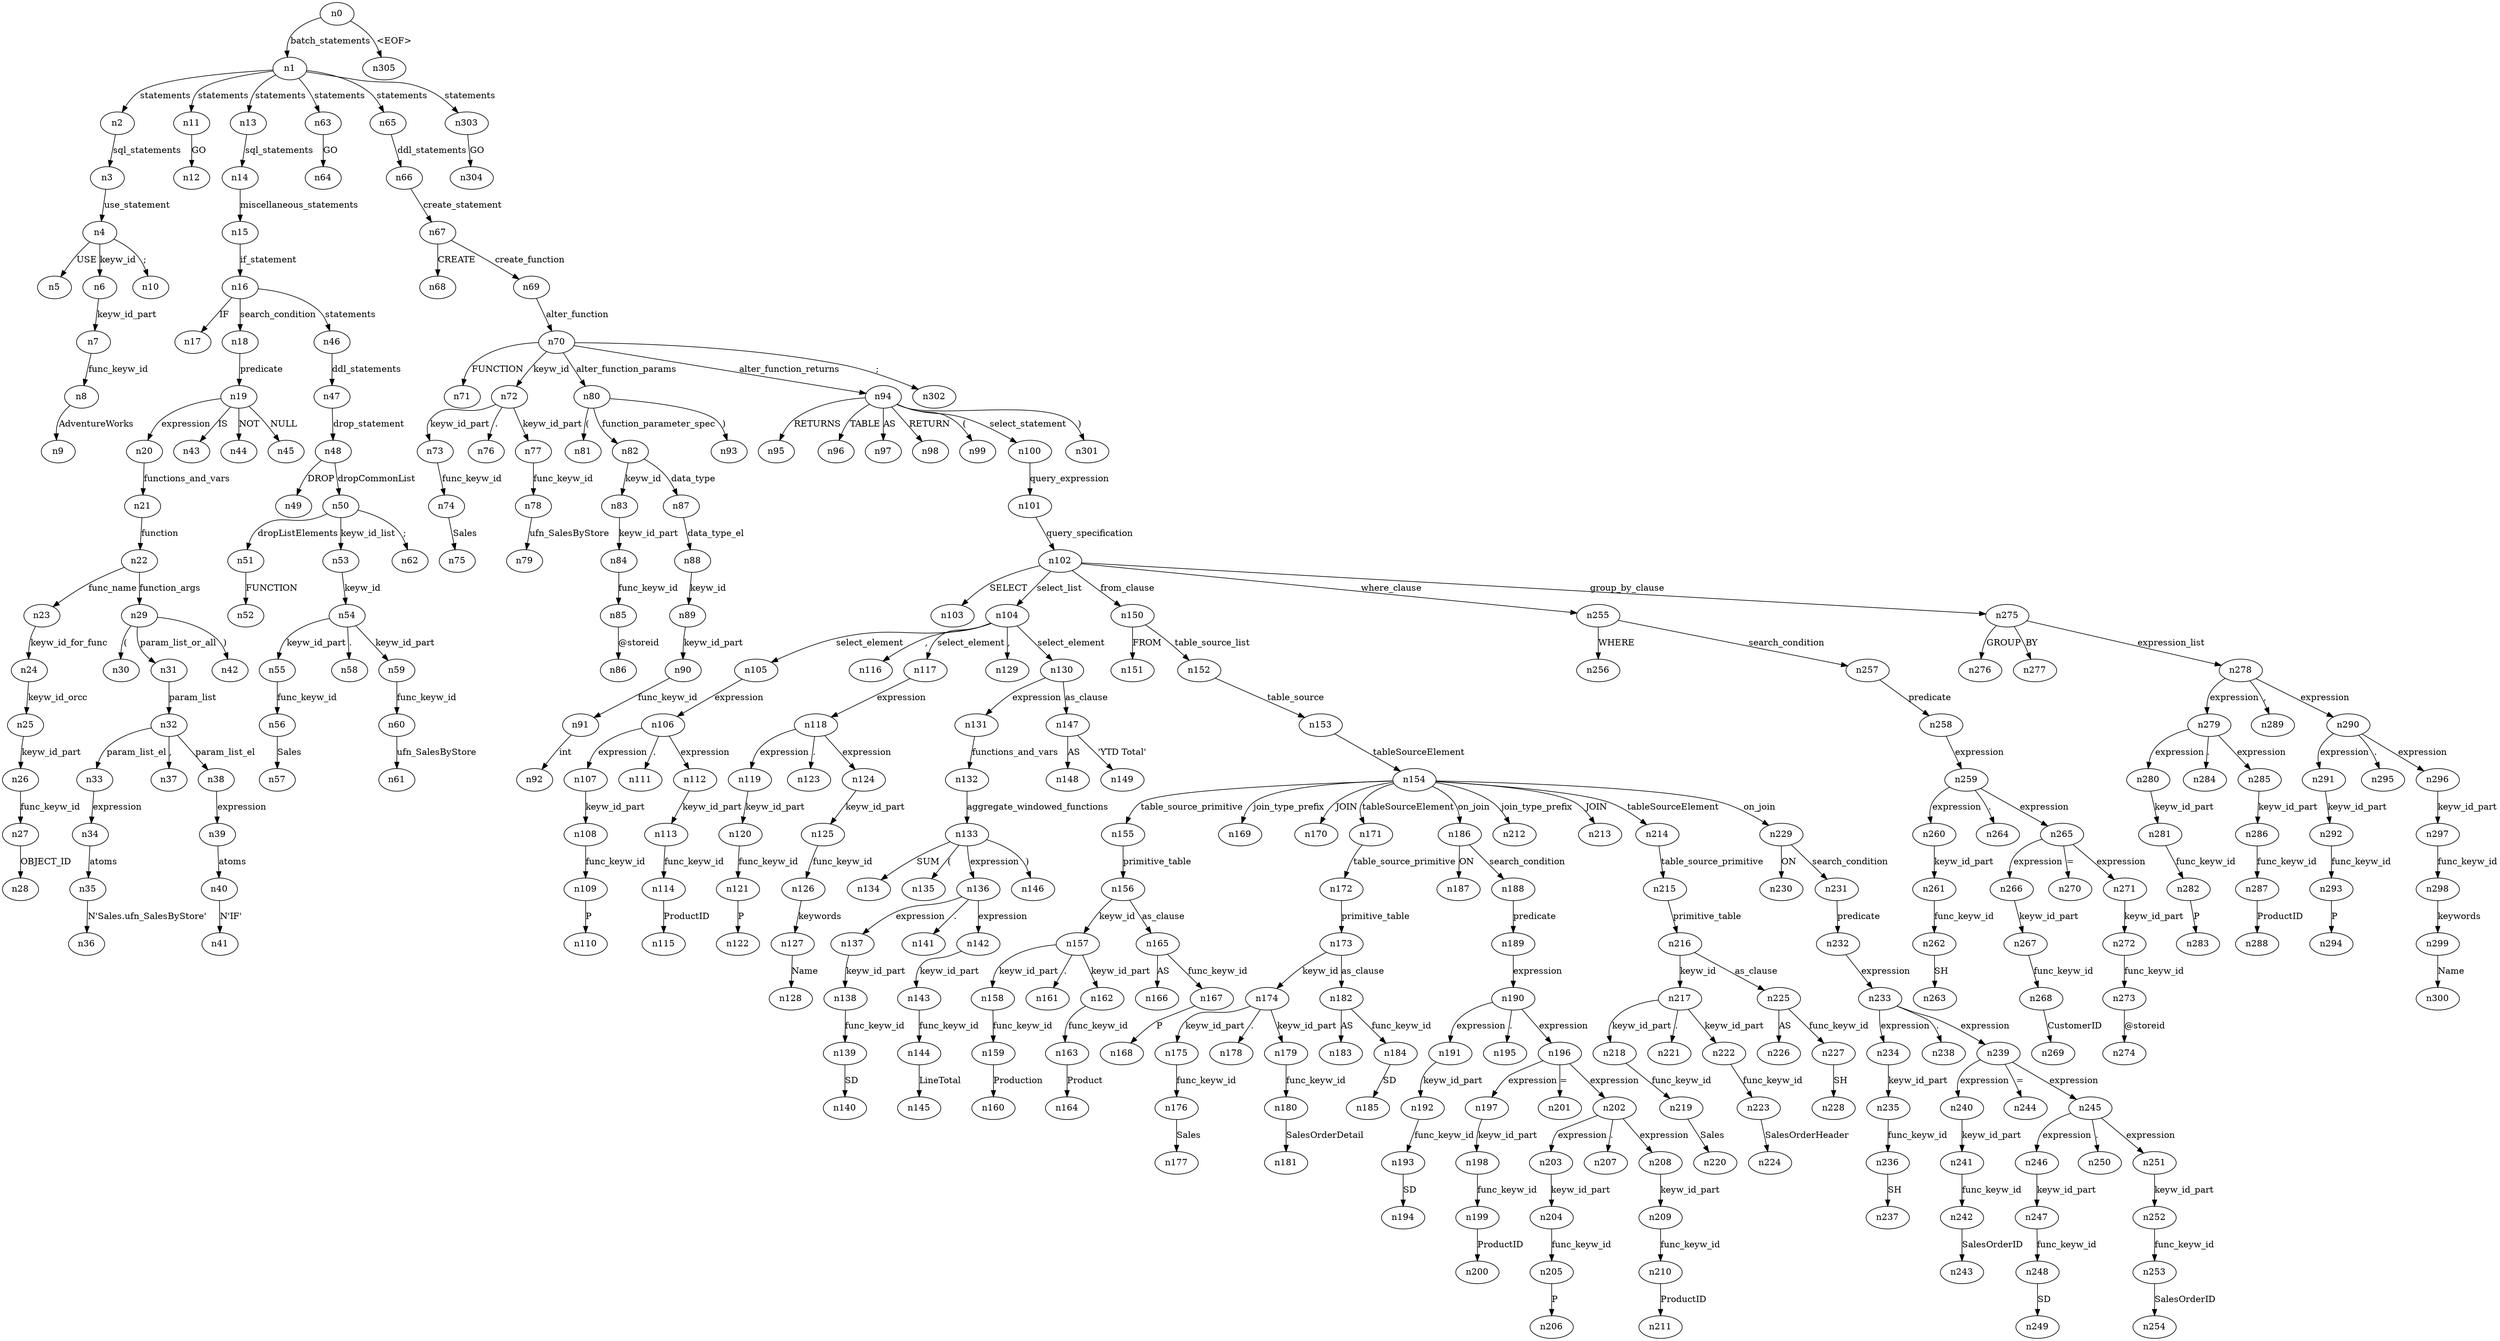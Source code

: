 digraph ParseTree {
  n0 -> n1 [label="batch_statements"];
  n1 -> n2 [label="statements"];
  n2 -> n3 [label="sql_statements"];
  n3 -> n4 [label="use_statement"];
  n4 -> n5 [label="USE"];
  n4 -> n6 [label="keyw_id"];
  n6 -> n7 [label="keyw_id_part"];
  n7 -> n8 [label="func_keyw_id"];
  n8 -> n9 [label="AdventureWorks"];
  n4 -> n10 [label=";"];
  n1 -> n11 [label="statements"];
  n11 -> n12 [label="GO"];
  n1 -> n13 [label="statements"];
  n13 -> n14 [label="sql_statements"];
  n14 -> n15 [label="miscellaneous_statements"];
  n15 -> n16 [label="if_statement"];
  n16 -> n17 [label="IF"];
  n16 -> n18 [label="search_condition"];
  n18 -> n19 [label="predicate"];
  n19 -> n20 [label="expression"];
  n20 -> n21 [label="functions_and_vars"];
  n21 -> n22 [label="function"];
  n22 -> n23 [label="func_name"];
  n23 -> n24 [label="keyw_id_for_func"];
  n24 -> n25 [label="keyw_id_orcc"];
  n25 -> n26 [label="keyw_id_part"];
  n26 -> n27 [label="func_keyw_id"];
  n27 -> n28 [label="OBJECT_ID"];
  n22 -> n29 [label="function_args"];
  n29 -> n30 [label="("];
  n29 -> n31 [label="param_list_or_all"];
  n31 -> n32 [label="param_list"];
  n32 -> n33 [label="param_list_el"];
  n33 -> n34 [label="expression"];
  n34 -> n35 [label="atoms"];
  n35 -> n36 [label="N'Sales.ufn_SalesByStore'"];
  n32 -> n37 [label=","];
  n32 -> n38 [label="param_list_el"];
  n38 -> n39 [label="expression"];
  n39 -> n40 [label="atoms"];
  n40 -> n41 [label="N'IF'"];
  n29 -> n42 [label=")"];
  n19 -> n43 [label="IS"];
  n19 -> n44 [label="NOT"];
  n19 -> n45 [label="NULL"];
  n16 -> n46 [label="statements"];
  n46 -> n47 [label="ddl_statements"];
  n47 -> n48 [label="drop_statement"];
  n48 -> n49 [label="DROP"];
  n48 -> n50 [label="dropCommonList"];
  n50 -> n51 [label="dropListElements"];
  n51 -> n52 [label="FUNCTION"];
  n50 -> n53 [label="keyw_id_list"];
  n53 -> n54 [label="keyw_id"];
  n54 -> n55 [label="keyw_id_part"];
  n55 -> n56 [label="func_keyw_id"];
  n56 -> n57 [label="Sales"];
  n54 -> n58 [label="."];
  n54 -> n59 [label="keyw_id_part"];
  n59 -> n60 [label="func_keyw_id"];
  n60 -> n61 [label="ufn_SalesByStore"];
  n50 -> n62 [label=";"];
  n1 -> n63 [label="statements"];
  n63 -> n64 [label="GO"];
  n1 -> n65 [label="statements"];
  n65 -> n66 [label="ddl_statements"];
  n66 -> n67 [label="create_statement"];
  n67 -> n68 [label="CREATE"];
  n67 -> n69 [label="create_function"];
  n69 -> n70 [label="alter_function"];
  n70 -> n71 [label="FUNCTION"];
  n70 -> n72 [label="keyw_id"];
  n72 -> n73 [label="keyw_id_part"];
  n73 -> n74 [label="func_keyw_id"];
  n74 -> n75 [label="Sales"];
  n72 -> n76 [label="."];
  n72 -> n77 [label="keyw_id_part"];
  n77 -> n78 [label="func_keyw_id"];
  n78 -> n79 [label="ufn_SalesByStore"];
  n70 -> n80 [label="alter_function_params"];
  n80 -> n81 [label="("];
  n80 -> n82 [label="function_parameter_spec"];
  n82 -> n83 [label="keyw_id"];
  n83 -> n84 [label="keyw_id_part"];
  n84 -> n85 [label="func_keyw_id"];
  n85 -> n86 [label="@storeid"];
  n82 -> n87 [label="data_type"];
  n87 -> n88 [label="data_type_el"];
  n88 -> n89 [label="keyw_id"];
  n89 -> n90 [label="keyw_id_part"];
  n90 -> n91 [label="func_keyw_id"];
  n91 -> n92 [label="int"];
  n80 -> n93 [label=")"];
  n70 -> n94 [label="alter_function_returns"];
  n94 -> n95 [label="RETURNS"];
  n94 -> n96 [label="TABLE"];
  n94 -> n97 [label="AS"];
  n94 -> n98 [label="RETURN"];
  n94 -> n99 [label="("];
  n94 -> n100 [label="select_statement"];
  n100 -> n101 [label="query_expression"];
  n101 -> n102 [label="query_specification"];
  n102 -> n103 [label="SELECT"];
  n102 -> n104 [label="select_list"];
  n104 -> n105 [label="select_element"];
  n105 -> n106 [label="expression"];
  n106 -> n107 [label="expression"];
  n107 -> n108 [label="keyw_id_part"];
  n108 -> n109 [label="func_keyw_id"];
  n109 -> n110 [label="P"];
  n106 -> n111 [label="."];
  n106 -> n112 [label="expression"];
  n112 -> n113 [label="keyw_id_part"];
  n113 -> n114 [label="func_keyw_id"];
  n114 -> n115 [label="ProductID"];
  n104 -> n116 [label=","];
  n104 -> n117 [label="select_element"];
  n117 -> n118 [label="expression"];
  n118 -> n119 [label="expression"];
  n119 -> n120 [label="keyw_id_part"];
  n120 -> n121 [label="func_keyw_id"];
  n121 -> n122 [label="P"];
  n118 -> n123 [label="."];
  n118 -> n124 [label="expression"];
  n124 -> n125 [label="keyw_id_part"];
  n125 -> n126 [label="func_keyw_id"];
  n126 -> n127 [label="keywords"];
  n127 -> n128 [label="Name"];
  n104 -> n129 [label=","];
  n104 -> n130 [label="select_element"];
  n130 -> n131 [label="expression"];
  n131 -> n132 [label="functions_and_vars"];
  n132 -> n133 [label="aggregate_windowed_functions"];
  n133 -> n134 [label="SUM"];
  n133 -> n135 [label="("];
  n133 -> n136 [label="expression"];
  n136 -> n137 [label="expression"];
  n137 -> n138 [label="keyw_id_part"];
  n138 -> n139 [label="func_keyw_id"];
  n139 -> n140 [label="SD"];
  n136 -> n141 [label="."];
  n136 -> n142 [label="expression"];
  n142 -> n143 [label="keyw_id_part"];
  n143 -> n144 [label="func_keyw_id"];
  n144 -> n145 [label="LineTotal"];
  n133 -> n146 [label=")"];
  n130 -> n147 [label="as_clause"];
  n147 -> n148 [label="AS"];
  n147 -> n149 [label="'YTD Total'"];
  n102 -> n150 [label="from_clause"];
  n150 -> n151 [label="FROM"];
  n150 -> n152 [label="table_source_list"];
  n152 -> n153 [label="table_source"];
  n153 -> n154 [label="tableSourceElement"];
  n154 -> n155 [label="table_source_primitive"];
  n155 -> n156 [label="primitive_table"];
  n156 -> n157 [label="keyw_id"];
  n157 -> n158 [label="keyw_id_part"];
  n158 -> n159 [label="func_keyw_id"];
  n159 -> n160 [label="Production"];
  n157 -> n161 [label="."];
  n157 -> n162 [label="keyw_id_part"];
  n162 -> n163 [label="func_keyw_id"];
  n163 -> n164 [label="Product"];
  n156 -> n165 [label="as_clause"];
  n165 -> n166 [label="AS"];
  n165 -> n167 [label="func_keyw_id"];
  n167 -> n168 [label="P"];
  n154 -> n169 [label="join_type_prefix"];
  n154 -> n170 [label="JOIN"];
  n154 -> n171 [label="tableSourceElement"];
  n171 -> n172 [label="table_source_primitive"];
  n172 -> n173 [label="primitive_table"];
  n173 -> n174 [label="keyw_id"];
  n174 -> n175 [label="keyw_id_part"];
  n175 -> n176 [label="func_keyw_id"];
  n176 -> n177 [label="Sales"];
  n174 -> n178 [label="."];
  n174 -> n179 [label="keyw_id_part"];
  n179 -> n180 [label="func_keyw_id"];
  n180 -> n181 [label="SalesOrderDetail"];
  n173 -> n182 [label="as_clause"];
  n182 -> n183 [label="AS"];
  n182 -> n184 [label="func_keyw_id"];
  n184 -> n185 [label="SD"];
  n154 -> n186 [label="on_join"];
  n186 -> n187 [label="ON"];
  n186 -> n188 [label="search_condition"];
  n188 -> n189 [label="predicate"];
  n189 -> n190 [label="expression"];
  n190 -> n191 [label="expression"];
  n191 -> n192 [label="keyw_id_part"];
  n192 -> n193 [label="func_keyw_id"];
  n193 -> n194 [label="SD"];
  n190 -> n195 [label="."];
  n190 -> n196 [label="expression"];
  n196 -> n197 [label="expression"];
  n197 -> n198 [label="keyw_id_part"];
  n198 -> n199 [label="func_keyw_id"];
  n199 -> n200 [label="ProductID"];
  n196 -> n201 [label="="];
  n196 -> n202 [label="expression"];
  n202 -> n203 [label="expression"];
  n203 -> n204 [label="keyw_id_part"];
  n204 -> n205 [label="func_keyw_id"];
  n205 -> n206 [label="P"];
  n202 -> n207 [label="."];
  n202 -> n208 [label="expression"];
  n208 -> n209 [label="keyw_id_part"];
  n209 -> n210 [label="func_keyw_id"];
  n210 -> n211 [label="ProductID"];
  n154 -> n212 [label="join_type_prefix"];
  n154 -> n213 [label="JOIN"];
  n154 -> n214 [label="tableSourceElement"];
  n214 -> n215 [label="table_source_primitive"];
  n215 -> n216 [label="primitive_table"];
  n216 -> n217 [label="keyw_id"];
  n217 -> n218 [label="keyw_id_part"];
  n218 -> n219 [label="func_keyw_id"];
  n219 -> n220 [label="Sales"];
  n217 -> n221 [label="."];
  n217 -> n222 [label="keyw_id_part"];
  n222 -> n223 [label="func_keyw_id"];
  n223 -> n224 [label="SalesOrderHeader"];
  n216 -> n225 [label="as_clause"];
  n225 -> n226 [label="AS"];
  n225 -> n227 [label="func_keyw_id"];
  n227 -> n228 [label="SH"];
  n154 -> n229 [label="on_join"];
  n229 -> n230 [label="ON"];
  n229 -> n231 [label="search_condition"];
  n231 -> n232 [label="predicate"];
  n232 -> n233 [label="expression"];
  n233 -> n234 [label="expression"];
  n234 -> n235 [label="keyw_id_part"];
  n235 -> n236 [label="func_keyw_id"];
  n236 -> n237 [label="SH"];
  n233 -> n238 [label="."];
  n233 -> n239 [label="expression"];
  n239 -> n240 [label="expression"];
  n240 -> n241 [label="keyw_id_part"];
  n241 -> n242 [label="func_keyw_id"];
  n242 -> n243 [label="SalesOrderID"];
  n239 -> n244 [label="="];
  n239 -> n245 [label="expression"];
  n245 -> n246 [label="expression"];
  n246 -> n247 [label="keyw_id_part"];
  n247 -> n248 [label="func_keyw_id"];
  n248 -> n249 [label="SD"];
  n245 -> n250 [label="."];
  n245 -> n251 [label="expression"];
  n251 -> n252 [label="keyw_id_part"];
  n252 -> n253 [label="func_keyw_id"];
  n253 -> n254 [label="SalesOrderID"];
  n102 -> n255 [label="where_clause"];
  n255 -> n256 [label="WHERE"];
  n255 -> n257 [label="search_condition"];
  n257 -> n258 [label="predicate"];
  n258 -> n259 [label="expression"];
  n259 -> n260 [label="expression"];
  n260 -> n261 [label="keyw_id_part"];
  n261 -> n262 [label="func_keyw_id"];
  n262 -> n263 [label="SH"];
  n259 -> n264 [label="."];
  n259 -> n265 [label="expression"];
  n265 -> n266 [label="expression"];
  n266 -> n267 [label="keyw_id_part"];
  n267 -> n268 [label="func_keyw_id"];
  n268 -> n269 [label="CustomerID"];
  n265 -> n270 [label="="];
  n265 -> n271 [label="expression"];
  n271 -> n272 [label="keyw_id_part"];
  n272 -> n273 [label="func_keyw_id"];
  n273 -> n274 [label="@storeid"];
  n102 -> n275 [label="group_by_clause"];
  n275 -> n276 [label="GROUP"];
  n275 -> n277 [label="BY"];
  n275 -> n278 [label="expression_list"];
  n278 -> n279 [label="expression"];
  n279 -> n280 [label="expression"];
  n280 -> n281 [label="keyw_id_part"];
  n281 -> n282 [label="func_keyw_id"];
  n282 -> n283 [label="P"];
  n279 -> n284 [label="."];
  n279 -> n285 [label="expression"];
  n285 -> n286 [label="keyw_id_part"];
  n286 -> n287 [label="func_keyw_id"];
  n287 -> n288 [label="ProductID"];
  n278 -> n289 [label=","];
  n278 -> n290 [label="expression"];
  n290 -> n291 [label="expression"];
  n291 -> n292 [label="keyw_id_part"];
  n292 -> n293 [label="func_keyw_id"];
  n293 -> n294 [label="P"];
  n290 -> n295 [label="."];
  n290 -> n296 [label="expression"];
  n296 -> n297 [label="keyw_id_part"];
  n297 -> n298 [label="func_keyw_id"];
  n298 -> n299 [label="keywords"];
  n299 -> n300 [label="Name"];
  n94 -> n301 [label=")"];
  n70 -> n302 [label=";"];
  n1 -> n303 [label="statements"];
  n303 -> n304 [label="GO"];
  n0 -> n305 [label="<EOF>"];
}